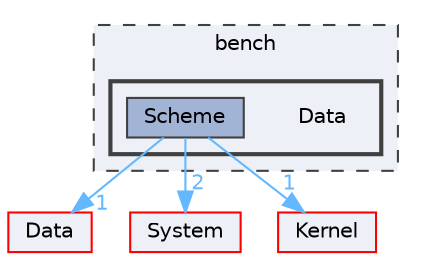 digraph "Data"
{
 // LATEX_PDF_SIZE
  bgcolor="transparent";
  edge [fontname=Helvetica,fontsize=10,labelfontname=Helvetica,labelfontsize=10];
  node [fontname=Helvetica,fontsize=10,shape=box,height=0.2,width=0.4];
  compound=true
  subgraph clusterdir_a36c4719283424f51e58ca3678e5dea3 {
    graph [ bgcolor="#edf0f7", pencolor="grey25", label="bench", fontname=Helvetica,fontsize=10 style="filled,dashed", URL="dir_a36c4719283424f51e58ca3678e5dea3.html",tooltip=""]
  subgraph clusterdir_b2fed0cffb5a79e3ac742ba014104b76 {
    graph [ bgcolor="#edf0f7", pencolor="grey25", label="", fontname=Helvetica,fontsize=10 style="filled,bold", URL="dir_b2fed0cffb5a79e3ac742ba014104b76.html",tooltip=""]
    dir_b2fed0cffb5a79e3ac742ba014104b76 [shape=plaintext, label="Data"];
  dir_fe2990beff1fcabed78a79f2eb19373b [label="Scheme", fillcolor="#a2b4d6", color="grey25", style="filled", URL="dir_fe2990beff1fcabed78a79f2eb19373b.html",tooltip=""];
  }
  }
  dir_e3d743d0ec9b4013b28b5d69101bc7fb [label="Data", fillcolor="#edf0f7", color="red", style="filled", URL="dir_e3d743d0ec9b4013b28b5d69101bc7fb.html",tooltip=""];
  dir_9af51e3826d4f9e80d9103b2de543e84 [label="System", fillcolor="#edf0f7", color="red", style="filled", URL="dir_9af51e3826d4f9e80d9103b2de543e84.html",tooltip=""];
  dir_52bed8acfaac088d5968cb2c84d7645d [label="Kernel", fillcolor="#edf0f7", color="red", style="filled", URL="dir_52bed8acfaac088d5968cb2c84d7645d.html",tooltip=""];
  dir_fe2990beff1fcabed78a79f2eb19373b->dir_52bed8acfaac088d5968cb2c84d7645d [headlabel="1", labeldistance=1.5 headhref="dir_000039_000028.html" href="dir_000039_000028.html" color="steelblue1" fontcolor="steelblue1"];
  dir_fe2990beff1fcabed78a79f2eb19373b->dir_9af51e3826d4f9e80d9103b2de543e84 [headlabel="2", labeldistance=1.5 headhref="dir_000039_000046.html" href="dir_000039_000046.html" color="steelblue1" fontcolor="steelblue1"];
  dir_fe2990beff1fcabed78a79f2eb19373b->dir_e3d743d0ec9b4013b28b5d69101bc7fb [headlabel="1", labeldistance=1.5 headhref="dir_000039_000009.html" href="dir_000039_000009.html" color="steelblue1" fontcolor="steelblue1"];
}
